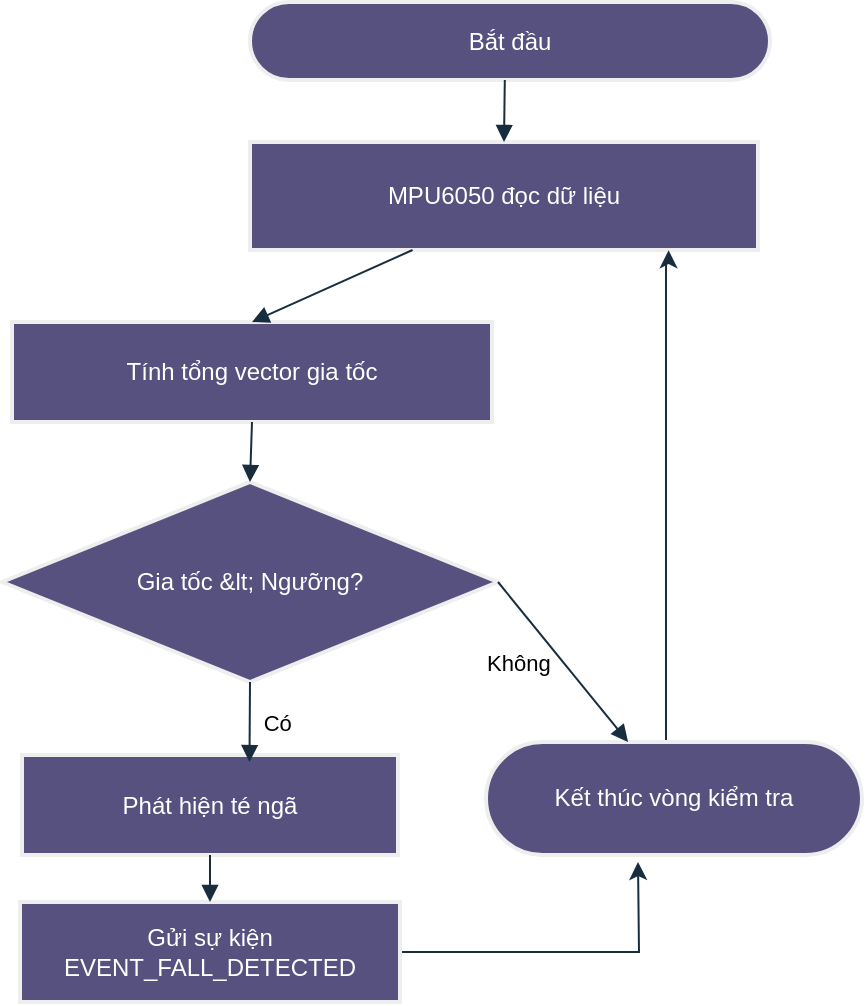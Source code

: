 <mxfile version="28.0.6">
  <diagram name="Page-1" id="oRjMqMTdMht6xzY0DjWO">
    <mxGraphModel dx="918" dy="607" grid="1" gridSize="10" guides="1" tooltips="1" connect="1" arrows="1" fold="1" page="1" pageScale="1" pageWidth="850" pageHeight="1100" math="0" shadow="0">
      <root>
        <mxCell id="0" />
        <mxCell id="1" parent="0" />
        <mxCell id="AOXDfMxbHxmrqoLTAo5D-33" value="Bắt đầu" style="rounded=1;whiteSpace=wrap;arcSize=50;strokeWidth=2;labelBackgroundColor=none;fillColor=#56517E;strokeColor=#EEEEEE;fontColor=#FFFFFF;" vertex="1" parent="1">
          <mxGeometry x="226" y="20" width="260" height="39" as="geometry" />
        </mxCell>
        <mxCell id="AOXDfMxbHxmrqoLTAo5D-34" value="MPU6050 đọc dữ liệu" style="whiteSpace=wrap;strokeWidth=2;labelBackgroundColor=none;fillColor=#56517E;strokeColor=#EEEEEE;fontColor=#FFFFFF;" vertex="1" parent="1">
          <mxGeometry x="226" y="90" width="254" height="54" as="geometry" />
        </mxCell>
        <mxCell id="AOXDfMxbHxmrqoLTAo5D-35" value="Tính tổng vector gia tốc" style="whiteSpace=wrap;strokeWidth=2;labelBackgroundColor=none;fillColor=#56517E;strokeColor=#EEEEEE;fontColor=#FFFFFF;" vertex="1" parent="1">
          <mxGeometry x="107" y="180" width="240" height="50" as="geometry" />
        </mxCell>
        <mxCell id="AOXDfMxbHxmrqoLTAo5D-36" value="Gia tốc &amp;lt; Ngưỡng?" style="rhombus;strokeWidth=2;whiteSpace=wrap;labelBackgroundColor=none;fillColor=#56517E;strokeColor=#EEEEEE;fontColor=#FFFFFF;" vertex="1" parent="1">
          <mxGeometry x="102" y="260" width="248" height="100" as="geometry" />
        </mxCell>
        <mxCell id="AOXDfMxbHxmrqoLTAo5D-37" value="Phát hiện té ngã" style="whiteSpace=wrap;strokeWidth=2;labelBackgroundColor=none;fillColor=#56517E;strokeColor=#EEEEEE;fontColor=#FFFFFF;" vertex="1" parent="1">
          <mxGeometry x="112" y="396.5" width="188" height="50" as="geometry" />
        </mxCell>
        <mxCell id="AOXDfMxbHxmrqoLTAo5D-48" style="edgeStyle=orthogonalEdgeStyle;rounded=0;orthogonalLoop=1;jettySize=auto;html=1;labelBackgroundColor=none;fontColor=default;strokeColor=#182E3E;" edge="1" parent="1" source="AOXDfMxbHxmrqoLTAo5D-38">
          <mxGeometry relative="1" as="geometry">
            <mxPoint x="420" y="450" as="targetPoint" />
          </mxGeometry>
        </mxCell>
        <mxCell id="AOXDfMxbHxmrqoLTAo5D-38" value="Gửi sự kiện EVENT_FALL_DETECTED" style="whiteSpace=wrap;strokeWidth=2;labelBackgroundColor=none;fillColor=#56517E;strokeColor=#EEEEEE;fontColor=#FFFFFF;" vertex="1" parent="1">
          <mxGeometry x="111" y="470" width="190" height="50" as="geometry" />
        </mxCell>
        <mxCell id="AOXDfMxbHxmrqoLTAo5D-49" style="edgeStyle=orthogonalEdgeStyle;rounded=0;orthogonalLoop=1;jettySize=auto;html=1;entryX=0.824;entryY=1.002;entryDx=0;entryDy=0;entryPerimeter=0;labelBackgroundColor=none;fontColor=default;strokeColor=#182E3E;" edge="1" parent="1" source="AOXDfMxbHxmrqoLTAo5D-39" target="AOXDfMxbHxmrqoLTAo5D-34">
          <mxGeometry relative="1" as="geometry">
            <mxPoint x="450" y="160" as="targetPoint" />
            <Array as="points">
              <mxPoint x="434" y="150" />
              <mxPoint x="435" y="150" />
            </Array>
          </mxGeometry>
        </mxCell>
        <mxCell id="AOXDfMxbHxmrqoLTAo5D-39" value="Kết thúc vòng kiểm tra" style="rounded=1;whiteSpace=wrap;arcSize=50;strokeWidth=2;labelBackgroundColor=none;fillColor=#56517E;strokeColor=#EEEEEE;fontColor=#FFFFFF;" vertex="1" parent="1">
          <mxGeometry x="344" y="390" width="188" height="56.5" as="geometry" />
        </mxCell>
        <mxCell id="AOXDfMxbHxmrqoLTAo5D-40" value="" style="curved=1;startArrow=none;endArrow=block;exitX=0.49;exitY=1;entryX=0.5;entryY=0;rounded=0;labelBackgroundColor=none;fontColor=default;strokeColor=#182E3E;" edge="1" parent="1" source="AOXDfMxbHxmrqoLTAo5D-33" target="AOXDfMxbHxmrqoLTAo5D-34">
          <mxGeometry relative="1" as="geometry">
            <Array as="points" />
          </mxGeometry>
        </mxCell>
        <mxCell id="AOXDfMxbHxmrqoLTAo5D-41" value="" style="startArrow=none;endArrow=block;exitX=0.32;exitY=1;entryX=0.5;entryY=0;rounded=0;labelBackgroundColor=none;fontColor=default;strokeColor=#182E3E;" edge="1" parent="1" source="AOXDfMxbHxmrqoLTAo5D-34" target="AOXDfMxbHxmrqoLTAo5D-35">
          <mxGeometry relative="1" as="geometry" />
        </mxCell>
        <mxCell id="AOXDfMxbHxmrqoLTAo5D-42" value="" style="curved=1;startArrow=none;endArrow=block;exitX=0.5;exitY=1;entryX=0.5;entryY=0;rounded=0;labelBackgroundColor=none;fontColor=default;strokeColor=#182E3E;" edge="1" parent="1" source="AOXDfMxbHxmrqoLTAo5D-35" target="AOXDfMxbHxmrqoLTAo5D-36">
          <mxGeometry relative="1" as="geometry">
            <Array as="points" />
          </mxGeometry>
        </mxCell>
        <mxCell id="AOXDfMxbHxmrqoLTAo5D-43" value="Có" style="startArrow=none;endArrow=block;exitX=0.5;exitY=1;entryX=0.605;entryY=0.071;rounded=0;exitDx=0;exitDy=0;entryDx=0;entryDy=0;entryPerimeter=0;labelBackgroundColor=none;fontColor=default;strokeColor=#182E3E;" edge="1" parent="1" source="AOXDfMxbHxmrqoLTAo5D-36" target="AOXDfMxbHxmrqoLTAo5D-37">
          <mxGeometry x="-0.006" y="14" relative="1" as="geometry">
            <mxPoint as="offset" />
          </mxGeometry>
        </mxCell>
        <mxCell id="AOXDfMxbHxmrqoLTAo5D-44" value="" style="curved=1;startArrow=none;endArrow=block;exitX=0.5;exitY=1;entryX=0.5;entryY=0;rounded=0;labelBackgroundColor=none;fontColor=default;strokeColor=#182E3E;" edge="1" parent="1" source="AOXDfMxbHxmrqoLTAo5D-37" target="AOXDfMxbHxmrqoLTAo5D-38">
          <mxGeometry relative="1" as="geometry">
            <Array as="points" />
          </mxGeometry>
        </mxCell>
        <mxCell id="AOXDfMxbHxmrqoLTAo5D-46" value="Không" style="startArrow=none;endArrow=block;exitX=1;exitY=0.5;rounded=0;exitDx=0;exitDy=0;labelBackgroundColor=none;fontColor=default;strokeColor=#182E3E;" edge="1" parent="1" source="AOXDfMxbHxmrqoLTAo5D-36" target="AOXDfMxbHxmrqoLTAo5D-39">
          <mxGeometry x="-0.276" y="-17" relative="1" as="geometry">
            <mxPoint x="344.0" y="340.022" as="sourcePoint" />
            <mxPoint x="553.22" y="404.29" as="targetPoint" />
            <mxPoint as="offset" />
          </mxGeometry>
        </mxCell>
      </root>
    </mxGraphModel>
  </diagram>
</mxfile>
